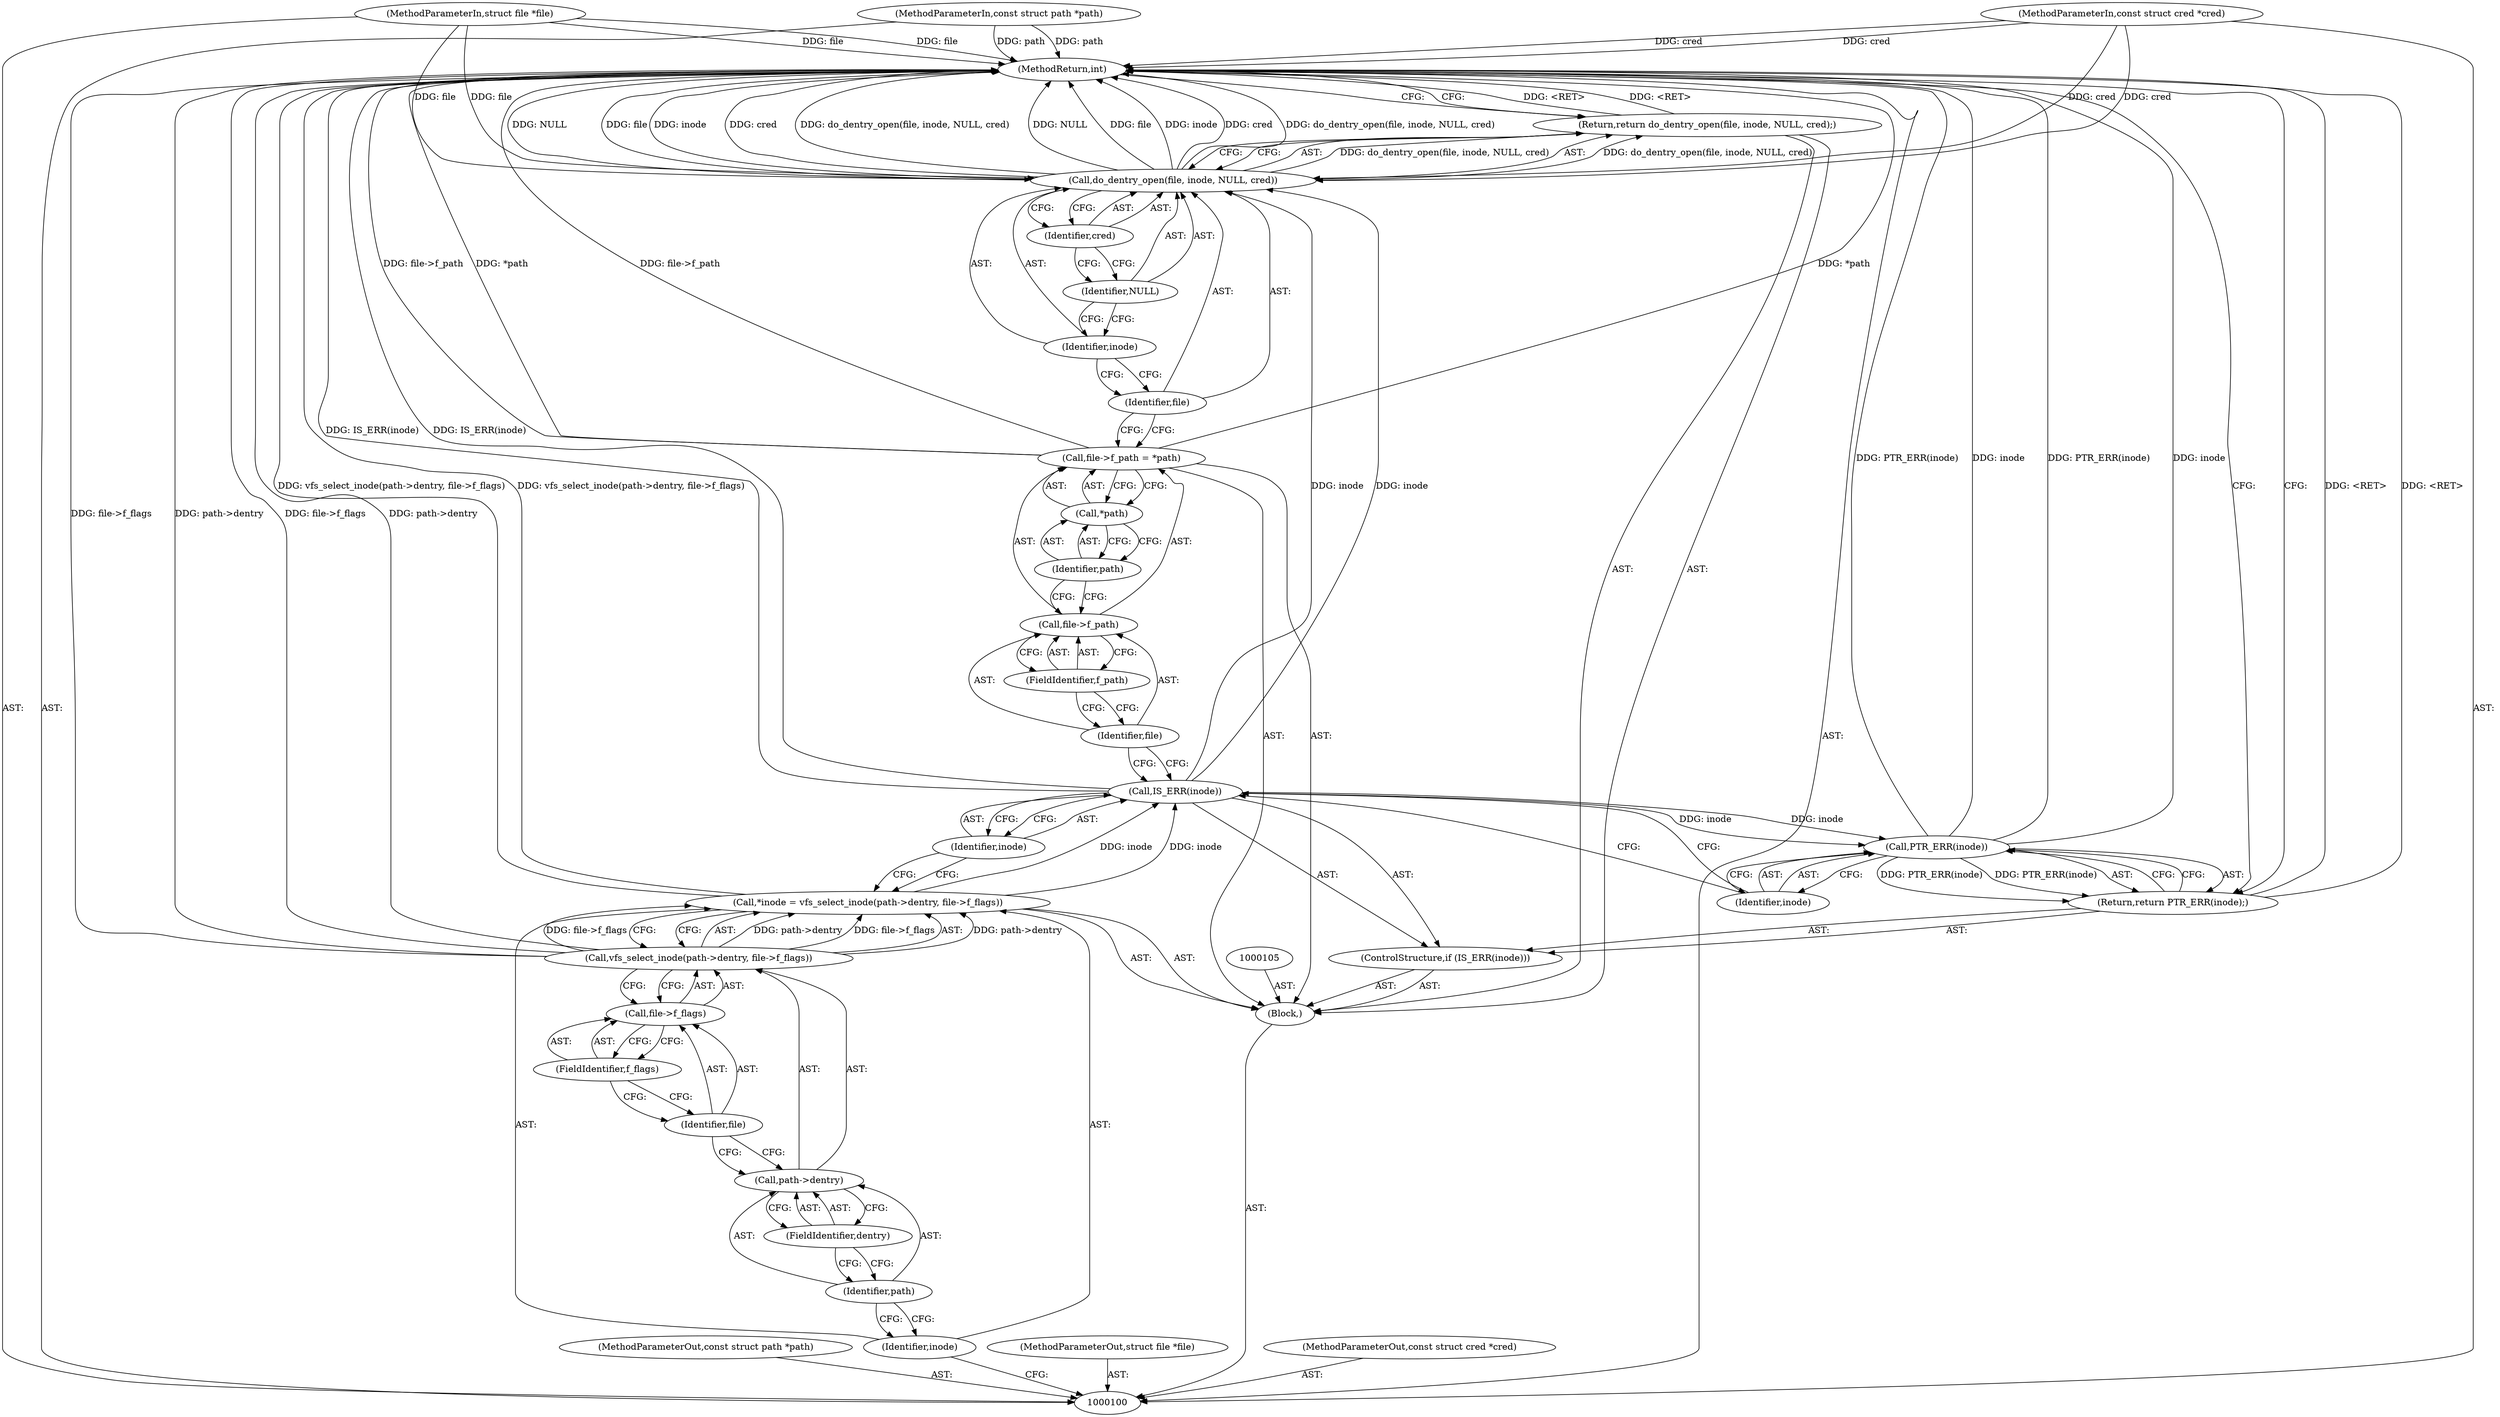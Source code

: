 digraph "0_linux_54d5ca871e72f2bb172ec9323497f01cd5091ec7" {
"1000133" [label="(MethodReturn,int)"];
"1000101" [label="(MethodParameterIn,const struct path *path)"];
"1000176" [label="(MethodParameterOut,const struct path *path)"];
"1000102" [label="(MethodParameterIn,struct file *file)"];
"1000177" [label="(MethodParameterOut,struct file *file)"];
"1000127" [label="(Return,return do_dentry_open(file, inode, NULL, cred);)"];
"1000129" [label="(Identifier,file)"];
"1000130" [label="(Identifier,inode)"];
"1000131" [label="(Identifier,NULL)"];
"1000132" [label="(Identifier,cred)"];
"1000128" [label="(Call,do_dentry_open(file, inode, NULL, cred))"];
"1000103" [label="(MethodParameterIn,const struct cred *cred)"];
"1000178" [label="(MethodParameterOut,const struct cred *cred)"];
"1000104" [label="(Block,)"];
"1000106" [label="(Call,*inode = vfs_select_inode(path->dentry, file->f_flags))"];
"1000107" [label="(Identifier,inode)"];
"1000108" [label="(Call,vfs_select_inode(path->dentry, file->f_flags))"];
"1000109" [label="(Call,path->dentry)"];
"1000110" [label="(Identifier,path)"];
"1000111" [label="(FieldIdentifier,dentry)"];
"1000112" [label="(Call,file->f_flags)"];
"1000113" [label="(Identifier,file)"];
"1000114" [label="(FieldIdentifier,f_flags)"];
"1000115" [label="(ControlStructure,if (IS_ERR(inode)))"];
"1000117" [label="(Identifier,inode)"];
"1000116" [label="(Call,IS_ERR(inode))"];
"1000120" [label="(Identifier,inode)"];
"1000118" [label="(Return,return PTR_ERR(inode);)"];
"1000119" [label="(Call,PTR_ERR(inode))"];
"1000121" [label="(Call,file->f_path = *path)"];
"1000122" [label="(Call,file->f_path)"];
"1000123" [label="(Identifier,file)"];
"1000125" [label="(Call,*path)"];
"1000126" [label="(Identifier,path)"];
"1000124" [label="(FieldIdentifier,f_path)"];
"1000133" -> "1000100"  [label="AST: "];
"1000133" -> "1000118"  [label="CFG: "];
"1000133" -> "1000127"  [label="CFG: "];
"1000127" -> "1000133"  [label="DDG: <RET>"];
"1000128" -> "1000133"  [label="DDG: inode"];
"1000128" -> "1000133"  [label="DDG: cred"];
"1000128" -> "1000133"  [label="DDG: do_dentry_open(file, inode, NULL, cred)"];
"1000128" -> "1000133"  [label="DDG: NULL"];
"1000128" -> "1000133"  [label="DDG: file"];
"1000121" -> "1000133"  [label="DDG: *path"];
"1000121" -> "1000133"  [label="DDG: file->f_path"];
"1000106" -> "1000133"  [label="DDG: vfs_select_inode(path->dentry, file->f_flags)"];
"1000119" -> "1000133"  [label="DDG: PTR_ERR(inode)"];
"1000119" -> "1000133"  [label="DDG: inode"];
"1000116" -> "1000133"  [label="DDG: IS_ERR(inode)"];
"1000103" -> "1000133"  [label="DDG: cred"];
"1000102" -> "1000133"  [label="DDG: file"];
"1000108" -> "1000133"  [label="DDG: file->f_flags"];
"1000108" -> "1000133"  [label="DDG: path->dentry"];
"1000101" -> "1000133"  [label="DDG: path"];
"1000118" -> "1000133"  [label="DDG: <RET>"];
"1000101" -> "1000100"  [label="AST: "];
"1000101" -> "1000133"  [label="DDG: path"];
"1000176" -> "1000100"  [label="AST: "];
"1000102" -> "1000100"  [label="AST: "];
"1000102" -> "1000133"  [label="DDG: file"];
"1000102" -> "1000128"  [label="DDG: file"];
"1000177" -> "1000100"  [label="AST: "];
"1000127" -> "1000104"  [label="AST: "];
"1000127" -> "1000128"  [label="CFG: "];
"1000128" -> "1000127"  [label="AST: "];
"1000133" -> "1000127"  [label="CFG: "];
"1000127" -> "1000133"  [label="DDG: <RET>"];
"1000128" -> "1000127"  [label="DDG: do_dentry_open(file, inode, NULL, cred)"];
"1000129" -> "1000128"  [label="AST: "];
"1000129" -> "1000121"  [label="CFG: "];
"1000130" -> "1000129"  [label="CFG: "];
"1000130" -> "1000128"  [label="AST: "];
"1000130" -> "1000129"  [label="CFG: "];
"1000131" -> "1000130"  [label="CFG: "];
"1000131" -> "1000128"  [label="AST: "];
"1000131" -> "1000130"  [label="CFG: "];
"1000132" -> "1000131"  [label="CFG: "];
"1000132" -> "1000128"  [label="AST: "];
"1000132" -> "1000131"  [label="CFG: "];
"1000128" -> "1000132"  [label="CFG: "];
"1000128" -> "1000127"  [label="AST: "];
"1000128" -> "1000132"  [label="CFG: "];
"1000129" -> "1000128"  [label="AST: "];
"1000130" -> "1000128"  [label="AST: "];
"1000131" -> "1000128"  [label="AST: "];
"1000132" -> "1000128"  [label="AST: "];
"1000127" -> "1000128"  [label="CFG: "];
"1000128" -> "1000133"  [label="DDG: inode"];
"1000128" -> "1000133"  [label="DDG: cred"];
"1000128" -> "1000133"  [label="DDG: do_dentry_open(file, inode, NULL, cred)"];
"1000128" -> "1000133"  [label="DDG: NULL"];
"1000128" -> "1000133"  [label="DDG: file"];
"1000128" -> "1000127"  [label="DDG: do_dentry_open(file, inode, NULL, cred)"];
"1000102" -> "1000128"  [label="DDG: file"];
"1000116" -> "1000128"  [label="DDG: inode"];
"1000103" -> "1000128"  [label="DDG: cred"];
"1000103" -> "1000100"  [label="AST: "];
"1000103" -> "1000133"  [label="DDG: cred"];
"1000103" -> "1000128"  [label="DDG: cred"];
"1000178" -> "1000100"  [label="AST: "];
"1000104" -> "1000100"  [label="AST: "];
"1000105" -> "1000104"  [label="AST: "];
"1000106" -> "1000104"  [label="AST: "];
"1000115" -> "1000104"  [label="AST: "];
"1000121" -> "1000104"  [label="AST: "];
"1000127" -> "1000104"  [label="AST: "];
"1000106" -> "1000104"  [label="AST: "];
"1000106" -> "1000108"  [label="CFG: "];
"1000107" -> "1000106"  [label="AST: "];
"1000108" -> "1000106"  [label="AST: "];
"1000117" -> "1000106"  [label="CFG: "];
"1000106" -> "1000133"  [label="DDG: vfs_select_inode(path->dentry, file->f_flags)"];
"1000108" -> "1000106"  [label="DDG: path->dentry"];
"1000108" -> "1000106"  [label="DDG: file->f_flags"];
"1000106" -> "1000116"  [label="DDG: inode"];
"1000107" -> "1000106"  [label="AST: "];
"1000107" -> "1000100"  [label="CFG: "];
"1000110" -> "1000107"  [label="CFG: "];
"1000108" -> "1000106"  [label="AST: "];
"1000108" -> "1000112"  [label="CFG: "];
"1000109" -> "1000108"  [label="AST: "];
"1000112" -> "1000108"  [label="AST: "];
"1000106" -> "1000108"  [label="CFG: "];
"1000108" -> "1000133"  [label="DDG: file->f_flags"];
"1000108" -> "1000133"  [label="DDG: path->dentry"];
"1000108" -> "1000106"  [label="DDG: path->dentry"];
"1000108" -> "1000106"  [label="DDG: file->f_flags"];
"1000109" -> "1000108"  [label="AST: "];
"1000109" -> "1000111"  [label="CFG: "];
"1000110" -> "1000109"  [label="AST: "];
"1000111" -> "1000109"  [label="AST: "];
"1000113" -> "1000109"  [label="CFG: "];
"1000110" -> "1000109"  [label="AST: "];
"1000110" -> "1000107"  [label="CFG: "];
"1000111" -> "1000110"  [label="CFG: "];
"1000111" -> "1000109"  [label="AST: "];
"1000111" -> "1000110"  [label="CFG: "];
"1000109" -> "1000111"  [label="CFG: "];
"1000112" -> "1000108"  [label="AST: "];
"1000112" -> "1000114"  [label="CFG: "];
"1000113" -> "1000112"  [label="AST: "];
"1000114" -> "1000112"  [label="AST: "];
"1000108" -> "1000112"  [label="CFG: "];
"1000113" -> "1000112"  [label="AST: "];
"1000113" -> "1000109"  [label="CFG: "];
"1000114" -> "1000113"  [label="CFG: "];
"1000114" -> "1000112"  [label="AST: "];
"1000114" -> "1000113"  [label="CFG: "];
"1000112" -> "1000114"  [label="CFG: "];
"1000115" -> "1000104"  [label="AST: "];
"1000116" -> "1000115"  [label="AST: "];
"1000118" -> "1000115"  [label="AST: "];
"1000117" -> "1000116"  [label="AST: "];
"1000117" -> "1000106"  [label="CFG: "];
"1000116" -> "1000117"  [label="CFG: "];
"1000116" -> "1000115"  [label="AST: "];
"1000116" -> "1000117"  [label="CFG: "];
"1000117" -> "1000116"  [label="AST: "];
"1000120" -> "1000116"  [label="CFG: "];
"1000123" -> "1000116"  [label="CFG: "];
"1000116" -> "1000133"  [label="DDG: IS_ERR(inode)"];
"1000106" -> "1000116"  [label="DDG: inode"];
"1000116" -> "1000119"  [label="DDG: inode"];
"1000116" -> "1000128"  [label="DDG: inode"];
"1000120" -> "1000119"  [label="AST: "];
"1000120" -> "1000116"  [label="CFG: "];
"1000119" -> "1000120"  [label="CFG: "];
"1000118" -> "1000115"  [label="AST: "];
"1000118" -> "1000119"  [label="CFG: "];
"1000119" -> "1000118"  [label="AST: "];
"1000133" -> "1000118"  [label="CFG: "];
"1000118" -> "1000133"  [label="DDG: <RET>"];
"1000119" -> "1000118"  [label="DDG: PTR_ERR(inode)"];
"1000119" -> "1000118"  [label="AST: "];
"1000119" -> "1000120"  [label="CFG: "];
"1000120" -> "1000119"  [label="AST: "];
"1000118" -> "1000119"  [label="CFG: "];
"1000119" -> "1000133"  [label="DDG: PTR_ERR(inode)"];
"1000119" -> "1000133"  [label="DDG: inode"];
"1000119" -> "1000118"  [label="DDG: PTR_ERR(inode)"];
"1000116" -> "1000119"  [label="DDG: inode"];
"1000121" -> "1000104"  [label="AST: "];
"1000121" -> "1000125"  [label="CFG: "];
"1000122" -> "1000121"  [label="AST: "];
"1000125" -> "1000121"  [label="AST: "];
"1000129" -> "1000121"  [label="CFG: "];
"1000121" -> "1000133"  [label="DDG: *path"];
"1000121" -> "1000133"  [label="DDG: file->f_path"];
"1000122" -> "1000121"  [label="AST: "];
"1000122" -> "1000124"  [label="CFG: "];
"1000123" -> "1000122"  [label="AST: "];
"1000124" -> "1000122"  [label="AST: "];
"1000126" -> "1000122"  [label="CFG: "];
"1000123" -> "1000122"  [label="AST: "];
"1000123" -> "1000116"  [label="CFG: "];
"1000124" -> "1000123"  [label="CFG: "];
"1000125" -> "1000121"  [label="AST: "];
"1000125" -> "1000126"  [label="CFG: "];
"1000126" -> "1000125"  [label="AST: "];
"1000121" -> "1000125"  [label="CFG: "];
"1000126" -> "1000125"  [label="AST: "];
"1000126" -> "1000122"  [label="CFG: "];
"1000125" -> "1000126"  [label="CFG: "];
"1000124" -> "1000122"  [label="AST: "];
"1000124" -> "1000123"  [label="CFG: "];
"1000122" -> "1000124"  [label="CFG: "];
}
